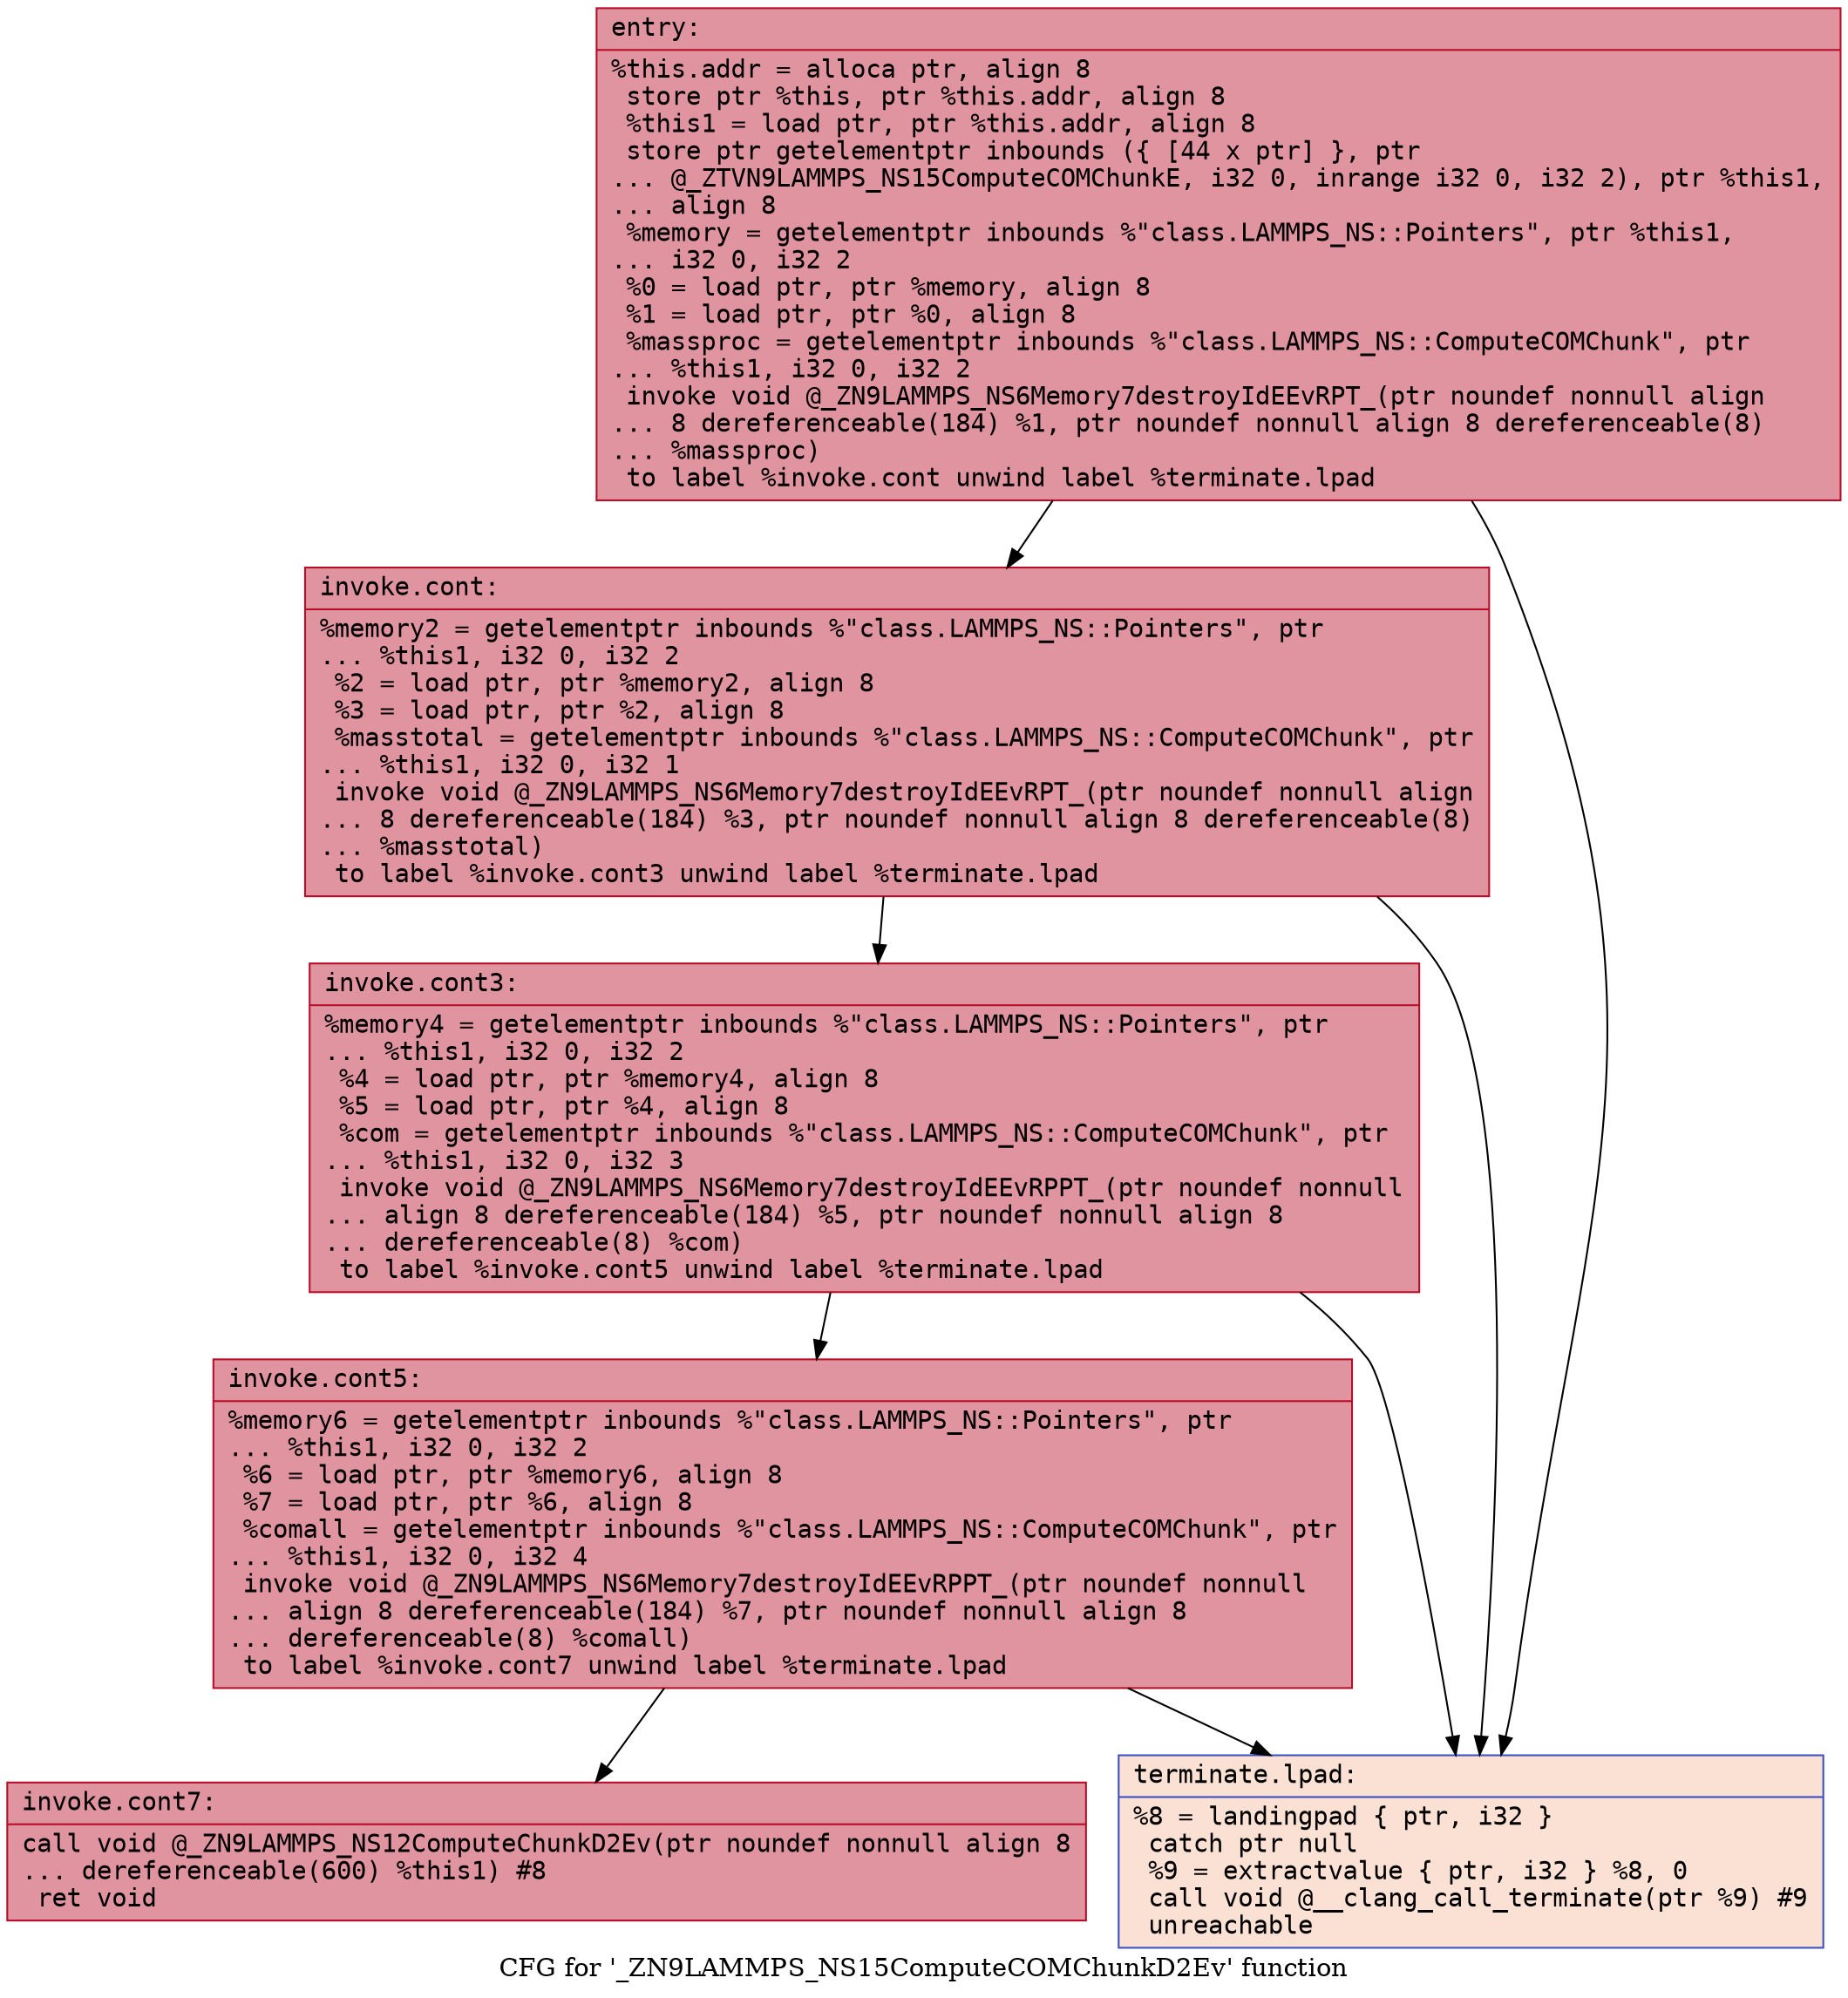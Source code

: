 digraph "CFG for '_ZN9LAMMPS_NS15ComputeCOMChunkD2Ev' function" {
	label="CFG for '_ZN9LAMMPS_NS15ComputeCOMChunkD2Ev' function";

	Node0x55df078ffd50 [shape=record,color="#b70d28ff", style=filled, fillcolor="#b70d2870" fontname="Courier",label="{entry:\l|  %this.addr = alloca ptr, align 8\l  store ptr %this, ptr %this.addr, align 8\l  %this1 = load ptr, ptr %this.addr, align 8\l  store ptr getelementptr inbounds (\{ [44 x ptr] \}, ptr\l... @_ZTVN9LAMMPS_NS15ComputeCOMChunkE, i32 0, inrange i32 0, i32 2), ptr %this1,\l... align 8\l  %memory = getelementptr inbounds %\"class.LAMMPS_NS::Pointers\", ptr %this1,\l... i32 0, i32 2\l  %0 = load ptr, ptr %memory, align 8\l  %1 = load ptr, ptr %0, align 8\l  %massproc = getelementptr inbounds %\"class.LAMMPS_NS::ComputeCOMChunk\", ptr\l... %this1, i32 0, i32 2\l  invoke void @_ZN9LAMMPS_NS6Memory7destroyIdEEvRPT_(ptr noundef nonnull align\l... 8 dereferenceable(184) %1, ptr noundef nonnull align 8 dereferenceable(8)\l... %massproc)\l          to label %invoke.cont unwind label %terminate.lpad\l}"];
	Node0x55df078ffd50 -> Node0x55df079001b0[tooltip="entry -> invoke.cont\nProbability 100.00%" ];
	Node0x55df078ffd50 -> Node0x55df07900230[tooltip="entry -> terminate.lpad\nProbability 0.00%" ];
	Node0x55df079001b0 [shape=record,color="#b70d28ff", style=filled, fillcolor="#b70d2870" fontname="Courier",label="{invoke.cont:\l|  %memory2 = getelementptr inbounds %\"class.LAMMPS_NS::Pointers\", ptr\l... %this1, i32 0, i32 2\l  %2 = load ptr, ptr %memory2, align 8\l  %3 = load ptr, ptr %2, align 8\l  %masstotal = getelementptr inbounds %\"class.LAMMPS_NS::ComputeCOMChunk\", ptr\l... %this1, i32 0, i32 1\l  invoke void @_ZN9LAMMPS_NS6Memory7destroyIdEEvRPT_(ptr noundef nonnull align\l... 8 dereferenceable(184) %3, ptr noundef nonnull align 8 dereferenceable(8)\l... %masstotal)\l          to label %invoke.cont3 unwind label %terminate.lpad\l}"];
	Node0x55df079001b0 -> Node0x55df079006f0[tooltip="invoke.cont -> invoke.cont3\nProbability 100.00%" ];
	Node0x55df079001b0 -> Node0x55df07900230[tooltip="invoke.cont -> terminate.lpad\nProbability 0.00%" ];
	Node0x55df079006f0 [shape=record,color="#b70d28ff", style=filled, fillcolor="#b70d2870" fontname="Courier",label="{invoke.cont3:\l|  %memory4 = getelementptr inbounds %\"class.LAMMPS_NS::Pointers\", ptr\l... %this1, i32 0, i32 2\l  %4 = load ptr, ptr %memory4, align 8\l  %5 = load ptr, ptr %4, align 8\l  %com = getelementptr inbounds %\"class.LAMMPS_NS::ComputeCOMChunk\", ptr\l... %this1, i32 0, i32 3\l  invoke void @_ZN9LAMMPS_NS6Memory7destroyIdEEvRPPT_(ptr noundef nonnull\l... align 8 dereferenceable(184) %5, ptr noundef nonnull align 8\l... dereferenceable(8) %com)\l          to label %invoke.cont5 unwind label %terminate.lpad\l}"];
	Node0x55df079006f0 -> Node0x55df07900d30[tooltip="invoke.cont3 -> invoke.cont5\nProbability 100.00%" ];
	Node0x55df079006f0 -> Node0x55df07900230[tooltip="invoke.cont3 -> terminate.lpad\nProbability 0.00%" ];
	Node0x55df07900d30 [shape=record,color="#b70d28ff", style=filled, fillcolor="#b70d2870" fontname="Courier",label="{invoke.cont5:\l|  %memory6 = getelementptr inbounds %\"class.LAMMPS_NS::Pointers\", ptr\l... %this1, i32 0, i32 2\l  %6 = load ptr, ptr %memory6, align 8\l  %7 = load ptr, ptr %6, align 8\l  %comall = getelementptr inbounds %\"class.LAMMPS_NS::ComputeCOMChunk\", ptr\l... %this1, i32 0, i32 4\l  invoke void @_ZN9LAMMPS_NS6Memory7destroyIdEEvRPPT_(ptr noundef nonnull\l... align 8 dereferenceable(184) %7, ptr noundef nonnull align 8\l... dereferenceable(8) %comall)\l          to label %invoke.cont7 unwind label %terminate.lpad\l}"];
	Node0x55df07900d30 -> Node0x55df079011c0[tooltip="invoke.cont5 -> invoke.cont7\nProbability 100.00%" ];
	Node0x55df07900d30 -> Node0x55df07900230[tooltip="invoke.cont5 -> terminate.lpad\nProbability 0.00%" ];
	Node0x55df079011c0 [shape=record,color="#b70d28ff", style=filled, fillcolor="#b70d2870" fontname="Courier",label="{invoke.cont7:\l|  call void @_ZN9LAMMPS_NS12ComputeChunkD2Ev(ptr noundef nonnull align 8\l... dereferenceable(600) %this1) #8\l  ret void\l}"];
	Node0x55df07900230 [shape=record,color="#3d50c3ff", style=filled, fillcolor="#f7b99e70" fontname="Courier",label="{terminate.lpad:\l|  %8 = landingpad \{ ptr, i32 \}\l          catch ptr null\l  %9 = extractvalue \{ ptr, i32 \} %8, 0\l  call void @__clang_call_terminate(ptr %9) #9\l  unreachable\l}"];
}
